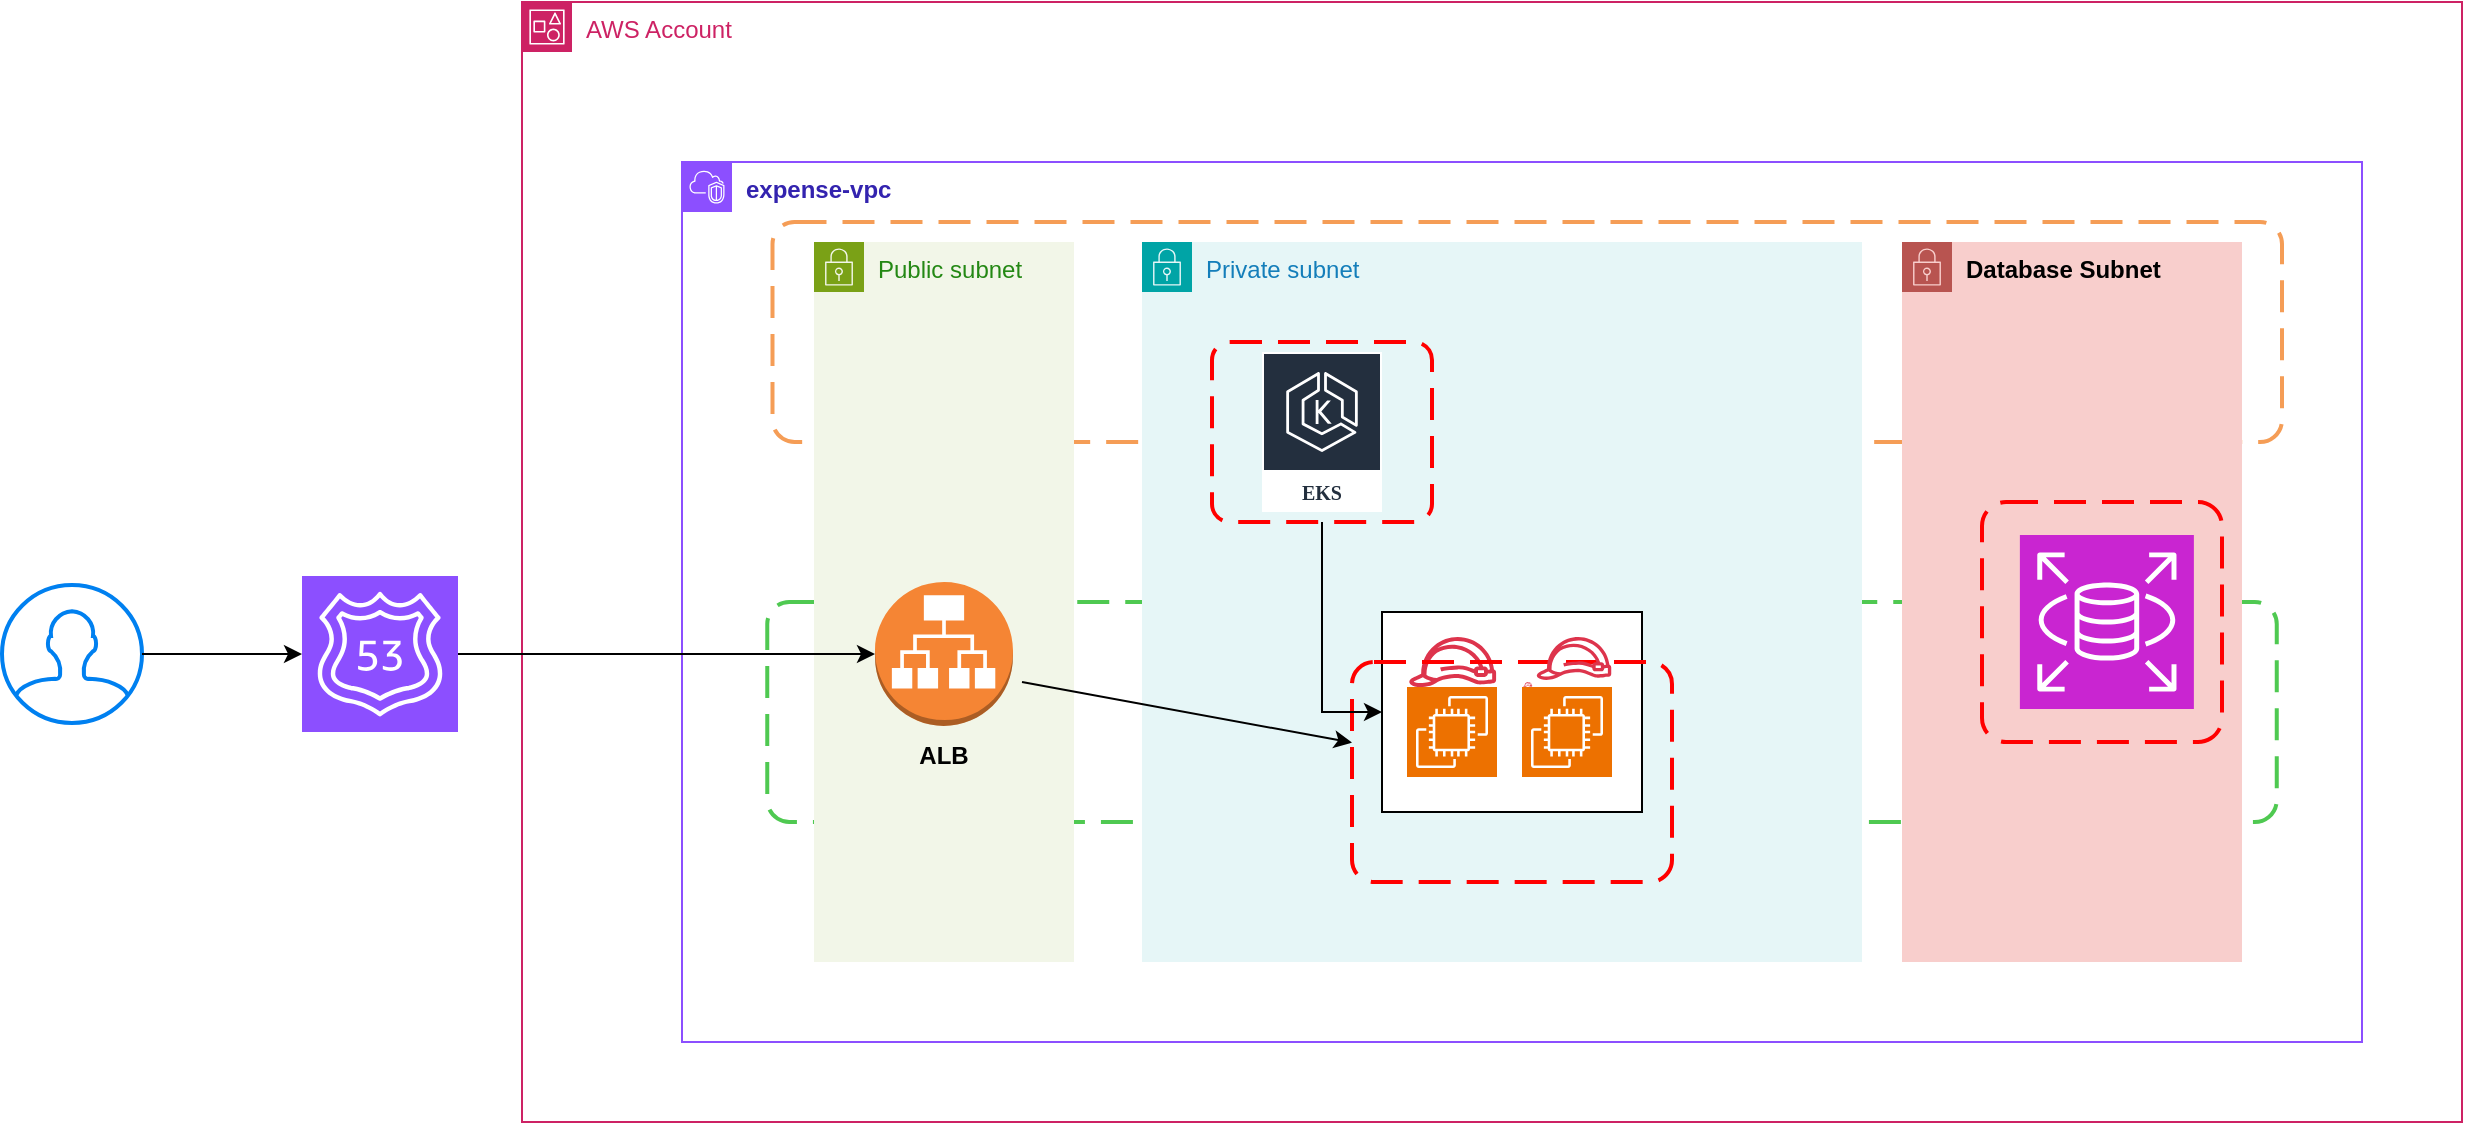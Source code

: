 <mxfile version="24.7.16">
  <diagram name="Page-1" id="Nd0kubOsKnbU6qBIg2F_">
    <mxGraphModel dx="2286" dy="705" grid="1" gridSize="10" guides="1" tooltips="1" connect="1" arrows="1" fold="1" page="1" pageScale="1" pageWidth="850" pageHeight="1100" math="0" shadow="0">
      <root>
        <mxCell id="0" />
        <mxCell id="1" parent="0" />
        <mxCell id="-K5qhgTDKlDg5EbTOw13-1" value="AWS Account" style="points=[[0,0],[0.25,0],[0.5,0],[0.75,0],[1,0],[1,0.25],[1,0.5],[1,0.75],[1,1],[0.75,1],[0.5,1],[0.25,1],[0,1],[0,0.75],[0,0.5],[0,0.25]];outlineConnect=0;gradientColor=none;html=1;whiteSpace=wrap;fontSize=12;fontStyle=0;container=1;pointerEvents=0;collapsible=0;recursiveResize=0;shape=mxgraph.aws4.group;grIcon=mxgraph.aws4.group_account;strokeColor=#CD2264;fillColor=none;verticalAlign=top;align=left;spacingLeft=30;fontColor=#CD2264;dashed=0;" parent="1" vertex="1">
          <mxGeometry x="-240" y="40" width="970" height="560" as="geometry" />
        </mxCell>
        <mxCell id="-K5qhgTDKlDg5EbTOw13-2" value="&lt;b&gt;&lt;font color=&quot;#3323af&quot;&gt;expense-vpc&lt;/font&gt;&lt;/b&gt;" style="points=[[0,0],[0.25,0],[0.5,0],[0.75,0],[1,0],[1,0.25],[1,0.5],[1,0.75],[1,1],[0.75,1],[0.5,1],[0.25,1],[0,1],[0,0.75],[0,0.5],[0,0.25]];outlineConnect=0;gradientColor=none;html=1;whiteSpace=wrap;fontSize=12;fontStyle=0;container=1;pointerEvents=0;collapsible=0;recursiveResize=0;shape=mxgraph.aws4.group;grIcon=mxgraph.aws4.group_vpc2;strokeColor=#8C4FFF;fillColor=none;verticalAlign=top;align=left;spacingLeft=30;fontColor=#AAB7B8;dashed=0;" parent="-K5qhgTDKlDg5EbTOw13-1" vertex="1">
          <mxGeometry x="80" y="80" width="840" height="440" as="geometry" />
        </mxCell>
        <mxCell id="-K5qhgTDKlDg5EbTOw13-6" value="" style="rounded=1;arcSize=10;dashed=1;strokeColor=#4fc951;fillColor=none;gradientColor=none;dashPattern=8 4;strokeWidth=2;" parent="-K5qhgTDKlDg5EbTOw13-2" vertex="1">
          <mxGeometry x="42.63" y="220" width="754.75" height="110" as="geometry" />
        </mxCell>
        <mxCell id="-K5qhgTDKlDg5EbTOw13-5" value="" style="rounded=1;arcSize=10;dashed=1;strokeColor=#F59D56;fillColor=none;gradientColor=none;dashPattern=8 4;strokeWidth=2;" parent="-K5qhgTDKlDg5EbTOw13-2" vertex="1">
          <mxGeometry x="45.25" y="30" width="754.75" height="110" as="geometry" />
        </mxCell>
        <mxCell id="-K5qhgTDKlDg5EbTOw13-3" value="Public subnet" style="points=[[0,0],[0.25,0],[0.5,0],[0.75,0],[1,0],[1,0.25],[1,0.5],[1,0.75],[1,1],[0.75,1],[0.5,1],[0.25,1],[0,1],[0,0.75],[0,0.5],[0,0.25]];outlineConnect=0;gradientColor=none;html=1;whiteSpace=wrap;fontSize=12;fontStyle=0;container=1;pointerEvents=0;collapsible=0;recursiveResize=0;shape=mxgraph.aws4.group;grIcon=mxgraph.aws4.group_security_group;grStroke=0;strokeColor=#7AA116;fillColor=#F2F6E8;verticalAlign=top;align=left;spacingLeft=30;fontColor=#248814;dashed=0;" parent="-K5qhgTDKlDg5EbTOw13-2" vertex="1">
          <mxGeometry x="66" y="40" width="130" height="360" as="geometry" />
        </mxCell>
        <mxCell id="-K5qhgTDKlDg5EbTOw13-4" value="Private subnet" style="points=[[0,0],[0.25,0],[0.5,0],[0.75,0],[1,0],[1,0.25],[1,0.5],[1,0.75],[1,1],[0.75,1],[0.5,1],[0.25,1],[0,1],[0,0.75],[0,0.5],[0,0.25]];outlineConnect=0;gradientColor=none;html=1;whiteSpace=wrap;fontSize=12;fontStyle=0;container=1;pointerEvents=0;collapsible=0;recursiveResize=0;shape=mxgraph.aws4.group;grIcon=mxgraph.aws4.group_security_group;grStroke=0;strokeColor=#00A4A6;fillColor=#E6F6F7;verticalAlign=top;align=left;spacingLeft=30;fontColor=#147EBA;dashed=0;" parent="-K5qhgTDKlDg5EbTOw13-2" vertex="1">
          <mxGeometry x="230" y="40" width="360" height="360" as="geometry" />
        </mxCell>
        <mxCell id="bavJz11n6FXc6DfYvQgn-1" value="" style="rounded=1;arcSize=10;dashed=1;strokeColor=#ff0000;fillColor=none;gradientColor=none;dashPattern=8 4;strokeWidth=2;" parent="-K5qhgTDKlDg5EbTOw13-4" vertex="1">
          <mxGeometry x="35" y="50" width="110" height="90" as="geometry" />
        </mxCell>
        <mxCell id="-K5qhgTDKlDg5EbTOw13-8" value="&lt;font style=&quot;&quot; face=&quot;Verdana&quot;&gt;EKS&lt;/font&gt;" style="sketch=0;outlineConnect=0;fontColor=#232F3E;gradientColor=none;strokeColor=#ffffff;fillColor=#232F3E;dashed=0;verticalLabelPosition=middle;verticalAlign=bottom;align=center;html=1;whiteSpace=wrap;fontSize=10;fontStyle=1;spacing=3;shape=mxgraph.aws4.productIcon;prIcon=mxgraph.aws4.eks;" parent="-K5qhgTDKlDg5EbTOw13-4" vertex="1">
          <mxGeometry x="60" y="55" width="60" height="80" as="geometry" />
        </mxCell>
        <mxCell id="-K5qhgTDKlDg5EbTOw13-7" value="&lt;b&gt;Database Subnet&lt;/b&gt;" style="points=[[0,0],[0.25,0],[0.5,0],[0.75,0],[1,0],[1,0.25],[1,0.5],[1,0.75],[1,1],[0.75,1],[0.5,1],[0.25,1],[0,1],[0,0.75],[0,0.5],[0,0.25]];outlineConnect=0;html=1;whiteSpace=wrap;fontSize=12;fontStyle=0;container=1;pointerEvents=0;collapsible=0;recursiveResize=0;shape=mxgraph.aws4.group;grIcon=mxgraph.aws4.group_security_group;grStroke=0;strokeColor=#b85450;fillColor=#f8cecc;verticalAlign=top;align=left;spacingLeft=30;dashed=0;" parent="-K5qhgTDKlDg5EbTOw13-2" vertex="1">
          <mxGeometry x="610" y="40" width="170" height="360" as="geometry" />
        </mxCell>
        <mxCell id="j5B-vh-n2R6RYfznFofy-22" value="" style="sketch=0;points=[[0,0,0],[0.25,0,0],[0.5,0,0],[0.75,0,0],[1,0,0],[0,1,0],[0.25,1,0],[0.5,1,0],[0.75,1,0],[1,1,0],[0,0.25,0],[0,0.5,0],[0,0.75,0],[1,0.25,0],[1,0.5,0],[1,0.75,0]];outlineConnect=0;fontColor=#232F3E;fillColor=#C925D1;strokeColor=#ffffff;dashed=0;verticalLabelPosition=bottom;verticalAlign=top;align=center;html=1;fontSize=12;fontStyle=0;aspect=fixed;shape=mxgraph.aws4.resourceIcon;resIcon=mxgraph.aws4.rds;" parent="-K5qhgTDKlDg5EbTOw13-7" vertex="1">
          <mxGeometry x="58.94" y="146.5" width="87" height="87" as="geometry" />
        </mxCell>
        <mxCell id="-K5qhgTDKlDg5EbTOw13-13" value="" style="group" parent="-K5qhgTDKlDg5EbTOw13-2" vertex="1" connectable="0">
          <mxGeometry x="350" y="250" width="190.21" height="120" as="geometry" />
        </mxCell>
        <mxCell id="-K5qhgTDKlDg5EbTOw13-10" value="" style="rounded=0;whiteSpace=wrap;html=1;" parent="-K5qhgTDKlDg5EbTOw13-13" vertex="1">
          <mxGeometry y="-25" width="130" height="100" as="geometry" />
        </mxCell>
        <mxCell id="-K5qhgTDKlDg5EbTOw13-11" value="" style="sketch=0;points=[[0,0,0],[0.25,0,0],[0.5,0,0],[0.75,0,0],[1,0,0],[0,1,0],[0.25,1,0],[0.5,1,0],[0.75,1,0],[1,1,0],[0,0.25,0],[0,0.5,0],[0,0.75,0],[1,0.25,0],[1,0.5,0],[1,0.75,0]];outlineConnect=0;fontColor=#232F3E;fillColor=#ED7100;strokeColor=#ffffff;dashed=0;verticalLabelPosition=bottom;verticalAlign=top;align=center;html=1;fontSize=12;fontStyle=0;aspect=fixed;shape=mxgraph.aws4.resourceIcon;resIcon=mxgraph.aws4.ec2;" parent="-K5qhgTDKlDg5EbTOw13-13" vertex="1">
          <mxGeometry x="12.5" y="12.5" width="45" height="45" as="geometry" />
        </mxCell>
        <mxCell id="-K5qhgTDKlDg5EbTOw13-12" value="" style="sketch=0;points=[[0,0,0],[0.25,0,0],[0.5,0,0],[0.75,0,0],[1,0,0],[0,1,0],[0.25,1,0],[0.5,1,0],[0.75,1,0],[1,1,0],[0,0.25,0],[0,0.5,0],[0,0.75,0],[1,0.25,0],[1,0.5,0],[1,0.75,0]];outlineConnect=0;fontColor=#232F3E;fillColor=#ED7100;strokeColor=#ffffff;dashed=0;verticalLabelPosition=bottom;verticalAlign=top;align=center;html=1;fontSize=12;fontStyle=0;aspect=fixed;shape=mxgraph.aws4.resourceIcon;resIcon=mxgraph.aws4.ec2;" parent="-K5qhgTDKlDg5EbTOw13-13" vertex="1">
          <mxGeometry x="70" y="12.5" width="45" height="45" as="geometry" />
        </mxCell>
        <mxCell id="j5B-vh-n2R6RYfznFofy-5" value="" style="sketch=0;outlineConnect=0;fontColor=#232F3E;gradientColor=none;fillColor=#DD344C;strokeColor=none;dashed=0;verticalLabelPosition=bottom;verticalAlign=top;align=center;html=1;fontSize=12;fontStyle=0;aspect=fixed;pointerEvents=1;shape=mxgraph.aws4.role;" parent="-K5qhgTDKlDg5EbTOw13-13" vertex="1">
          <mxGeometry x="13.18" y="-12.5" width="44.32" height="25" as="geometry" />
        </mxCell>
        <mxCell id="j5B-vh-n2R6RYfznFofy-6" value="" style="sketch=0;outlineConnect=0;fontColor=#232F3E;gradientColor=none;fillColor=#DD344C;strokeColor=none;dashed=0;verticalLabelPosition=bottom;verticalAlign=top;align=center;html=1;fontSize=12;fontStyle=0;aspect=fixed;pointerEvents=1;shape=mxgraph.aws4.role;" parent="-K5qhgTDKlDg5EbTOw13-13" vertex="1">
          <mxGeometry x="70.68" y="10" width="4.43" height="2.5" as="geometry" />
        </mxCell>
        <mxCell id="bavJz11n6FXc6DfYvQgn-2" value="" style="rounded=1;arcSize=10;dashed=1;strokeColor=#ff0000;fillColor=none;gradientColor=none;dashPattern=8 4;strokeWidth=2;" parent="-K5qhgTDKlDg5EbTOw13-13" vertex="1">
          <mxGeometry x="-15" width="160" height="110" as="geometry" />
        </mxCell>
        <mxCell id="cVeocw6wc4GN6PDSB9IZ-3" value="" style="sketch=0;outlineConnect=0;fontColor=#232F3E;gradientColor=none;fillColor=#DD344C;strokeColor=none;dashed=0;verticalLabelPosition=bottom;verticalAlign=top;align=center;html=1;fontSize=12;fontStyle=0;aspect=fixed;pointerEvents=1;shape=mxgraph.aws4.role;" vertex="1" parent="-K5qhgTDKlDg5EbTOw13-13">
          <mxGeometry x="77" y="-12.5" width="38" height="21.44" as="geometry" />
        </mxCell>
        <mxCell id="bavJz11n6FXc6DfYvQgn-4" value="" style="rounded=1;arcSize=10;dashed=1;strokeColor=#ff0000;fillColor=none;gradientColor=none;dashPattern=8 4;strokeWidth=2;" parent="-K5qhgTDKlDg5EbTOw13-2" vertex="1">
          <mxGeometry x="650" y="170" width="120" height="120" as="geometry" />
        </mxCell>
        <mxCell id="bavJz11n6FXc6DfYvQgn-5" style="edgeStyle=orthogonalEdgeStyle;rounded=0;orthogonalLoop=1;jettySize=auto;html=1;entryX=0;entryY=0.5;entryDx=0;entryDy=0;" parent="-K5qhgTDKlDg5EbTOw13-2" source="bavJz11n6FXc6DfYvQgn-1" target="-K5qhgTDKlDg5EbTOw13-10" edge="1">
          <mxGeometry relative="1" as="geometry" />
        </mxCell>
        <mxCell id="j5B-vh-n2R6RYfznFofy-1" value="" style="outlineConnect=0;dashed=0;verticalLabelPosition=bottom;verticalAlign=top;align=center;html=1;shape=mxgraph.aws3.application_load_balancer;fillColor=#F58534;gradientColor=none;" parent="-K5qhgTDKlDg5EbTOw13-2" vertex="1">
          <mxGeometry x="96.5" y="210" width="69" height="72" as="geometry" />
        </mxCell>
        <mxCell id="cVeocw6wc4GN6PDSB9IZ-2" value="&lt;b&gt;ALB&lt;/b&gt;" style="text;html=1;align=center;verticalAlign=middle;whiteSpace=wrap;rounded=0;" vertex="1" parent="-K5qhgTDKlDg5EbTOw13-2">
          <mxGeometry x="101" y="282" width="60" height="30" as="geometry" />
        </mxCell>
        <mxCell id="j5B-vh-n2R6RYfznFofy-12" style="edgeStyle=orthogonalEdgeStyle;rounded=0;orthogonalLoop=1;jettySize=auto;html=1;" parent="1" source="j5B-vh-n2R6RYfznFofy-11" target="j5B-vh-n2R6RYfznFofy-1" edge="1">
          <mxGeometry relative="1" as="geometry" />
        </mxCell>
        <mxCell id="j5B-vh-n2R6RYfznFofy-11" value="" style="sketch=0;points=[[0,0,0],[0.25,0,0],[0.5,0,0],[0.75,0,0],[1,0,0],[0,1,0],[0.25,1,0],[0.5,1,0],[0.75,1,0],[1,1,0],[0,0.25,0],[0,0.5,0],[0,0.75,0],[1,0.25,0],[1,0.5,0],[1,0.75,0]];outlineConnect=0;fontColor=#232F3E;fillColor=#8C4FFF;strokeColor=#ffffff;dashed=0;verticalLabelPosition=bottom;verticalAlign=top;align=center;html=1;fontSize=12;fontStyle=0;aspect=fixed;shape=mxgraph.aws4.resourceIcon;resIcon=mxgraph.aws4.route_53;" parent="1" vertex="1">
          <mxGeometry x="-350" y="327" width="78" height="78" as="geometry" />
        </mxCell>
        <mxCell id="j5B-vh-n2R6RYfznFofy-13" value="" style="html=1;verticalLabelPosition=bottom;align=center;labelBackgroundColor=#ffffff;verticalAlign=top;strokeWidth=2;strokeColor=#0080F0;shadow=0;dashed=0;shape=mxgraph.ios7.icons.user;" parent="1" vertex="1">
          <mxGeometry x="-500" y="331.5" width="70" height="69" as="geometry" />
        </mxCell>
        <mxCell id="j5B-vh-n2R6RYfznFofy-14" style="edgeStyle=orthogonalEdgeStyle;rounded=0;orthogonalLoop=1;jettySize=auto;html=1;entryX=0;entryY=0.5;entryDx=0;entryDy=0;entryPerimeter=0;" parent="1" source="j5B-vh-n2R6RYfznFofy-13" target="j5B-vh-n2R6RYfznFofy-11" edge="1">
          <mxGeometry relative="1" as="geometry" />
        </mxCell>
        <mxCell id="cVeocw6wc4GN6PDSB9IZ-1" value="" style="endArrow=classic;html=1;rounded=0;" edge="1" parent="1" target="bavJz11n6FXc6DfYvQgn-2">
          <mxGeometry width="50" height="50" relative="1" as="geometry">
            <mxPoint x="10" y="380" as="sourcePoint" />
            <mxPoint x="150" y="290" as="targetPoint" />
            <Array as="points">
              <mxPoint x="10" y="380" />
            </Array>
          </mxGeometry>
        </mxCell>
      </root>
    </mxGraphModel>
  </diagram>
</mxfile>
